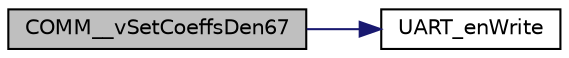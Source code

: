 digraph "COMM__vSetCoeffsDen67"
{
  edge [fontname="Helvetica",fontsize="10",labelfontname="Helvetica",labelfontsize="10"];
  node [fontname="Helvetica",fontsize="10",shape=record];
  rankdir="LR";
  Node1 [label="COMM__vSetCoeffsDen67",height=0.2,width=0.4,color="black", fillcolor="grey75", style="filled", fontcolor="black"];
  Node1 -> Node2 [color="midnightblue",fontsize="10",style="solid"];
  Node2 [label="UART_enWrite",height=0.2,width=0.4,color="black", fillcolor="white", style="filled",URL="$uart_8c.html#a5529658e043720fd8c51479d193803d7"];
}
